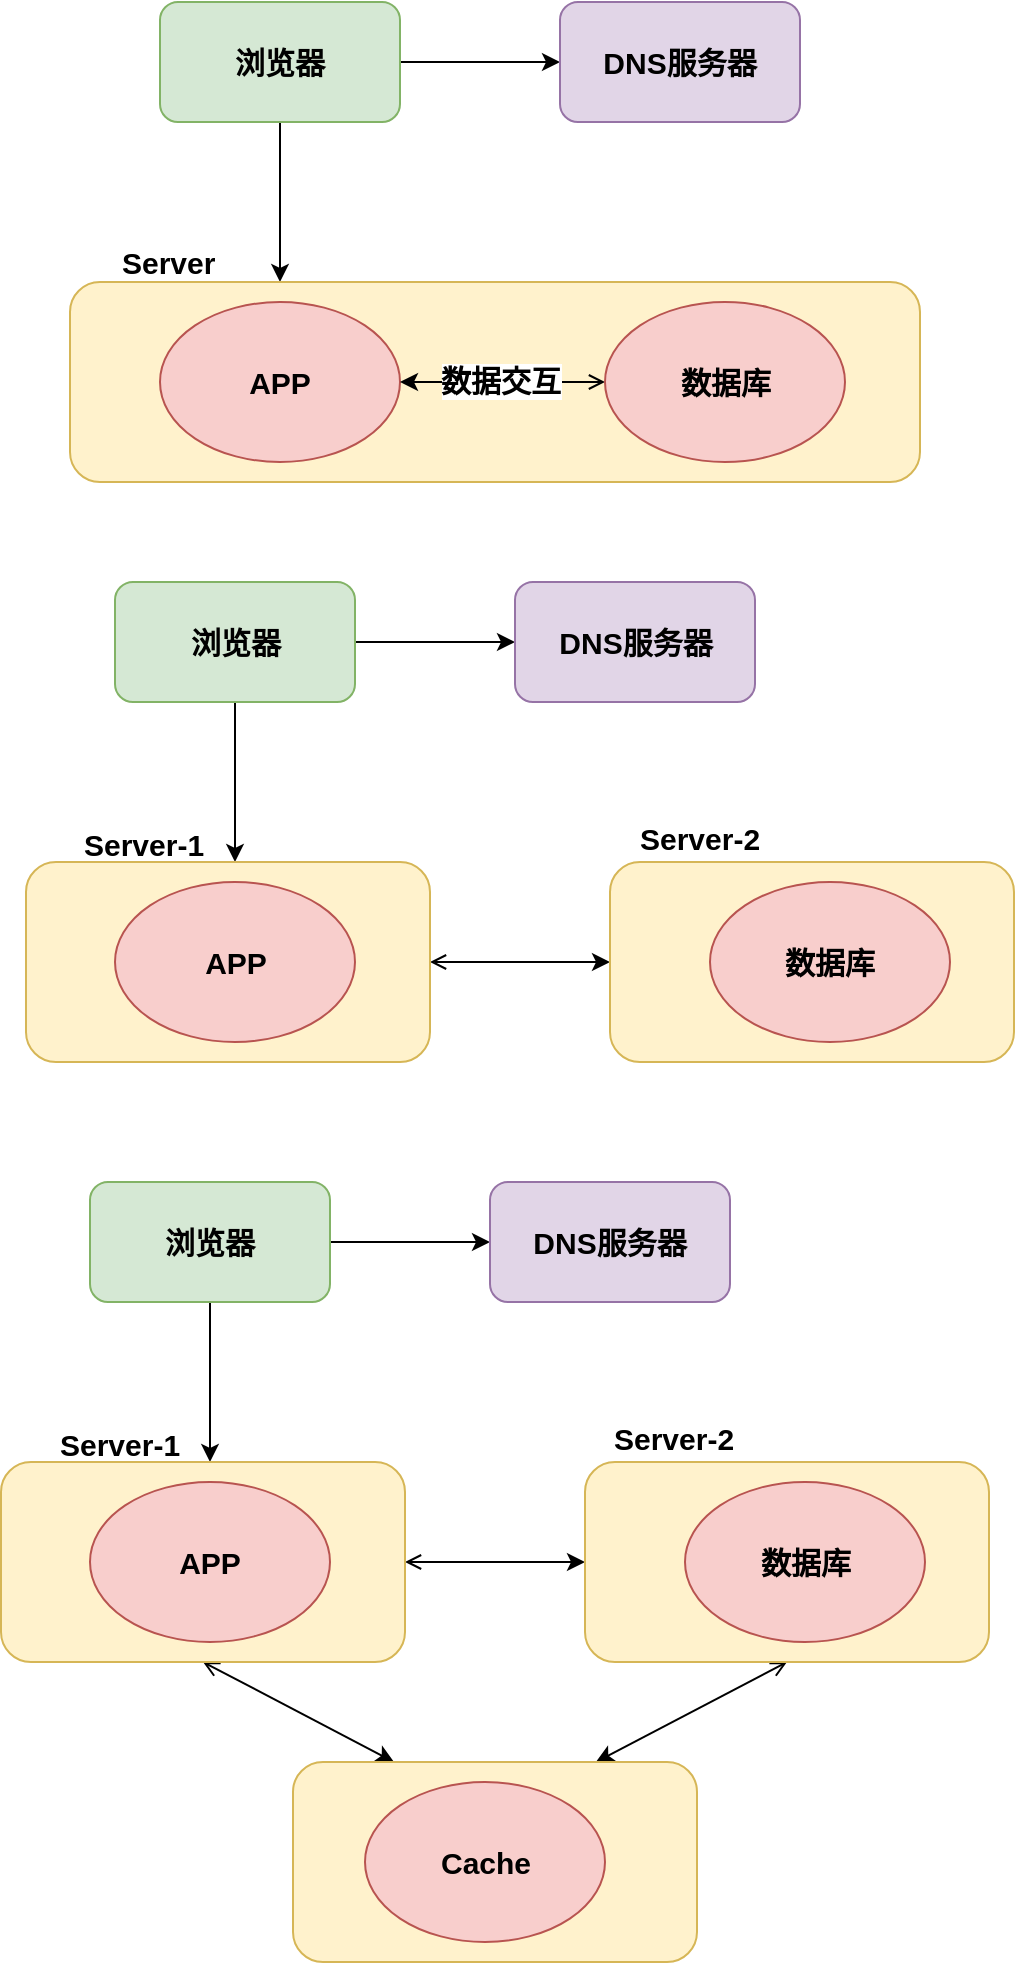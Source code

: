 <mxfile version="10.8.0" type="github"><diagram id="e4j7tOwPeBPcMgNlWa6e" name="第 1 页"><mxGraphModel dx="1158" dy="743" grid="1" gridSize="10" guides="1" tooltips="1" connect="1" arrows="1" fold="1" page="1" pageScale="1" pageWidth="827" pageHeight="1169" math="0" shadow="0"><root><mxCell id="0"/><mxCell id="1" parent="0"/><mxCell id="DPn1yug5QJD8cSSAoSPA-3" value="" style="edgeStyle=orthogonalEdgeStyle;rounded=0;orthogonalLoop=1;jettySize=auto;html=1;fontStyle=1;fontFamily=Helvetica;labelBorderColor=none;fontSize=15;" edge="1" parent="1" source="DPn1yug5QJD8cSSAoSPA-1" target="DPn1yug5QJD8cSSAoSPA-2"><mxGeometry relative="1" as="geometry"/></mxCell><mxCell id="DPn1yug5QJD8cSSAoSPA-5" value="" style="edgeStyle=orthogonalEdgeStyle;rounded=0;orthogonalLoop=1;jettySize=auto;html=1;fontStyle=1;fontFamily=Helvetica;labelBorderColor=none;fontSize=15;" edge="1" parent="1" source="DPn1yug5QJD8cSSAoSPA-1" target="DPn1yug5QJD8cSSAoSPA-4"><mxGeometry relative="1" as="geometry"><Array as="points"><mxPoint x="270" y="150"/><mxPoint x="270" y="150"/></Array></mxGeometry></mxCell><mxCell id="DPn1yug5QJD8cSSAoSPA-1" value="浏览器" style="rounded=1;whiteSpace=wrap;html=1;fillColor=#d5e8d4;strokeColor=#82b366;fontStyle=1;fontFamily=Helvetica;labelBorderColor=none;fontSize=15;" vertex="1" parent="1"><mxGeometry x="210" y="10" width="120" height="60" as="geometry"/></mxCell><mxCell id="DPn1yug5QJD8cSSAoSPA-4" value="" style="rounded=1;whiteSpace=wrap;html=1;fillColor=#fff2cc;strokeColor=#d6b656;fontStyle=1;fontFamily=Helvetica;labelBorderColor=none;fontSize=15;" vertex="1" parent="1"><mxGeometry x="165" y="150" width="425" height="100" as="geometry"/></mxCell><mxCell id="DPn1yug5QJD8cSSAoSPA-2" value="DNS服务器" style="rounded=1;whiteSpace=wrap;html=1;fillColor=#e1d5e7;strokeColor=#9673a6;fontStyle=1;fontFamily=Helvetica;labelBorderColor=none;fontSize=15;" vertex="1" parent="1"><mxGeometry x="410" y="10" width="120" height="60" as="geometry"/></mxCell><mxCell id="DPn1yug5QJD8cSSAoSPA-6" value="APP" style="ellipse;whiteSpace=wrap;html=1;fillColor=#f8cecc;strokeColor=#b85450;fontStyle=1;fontFamily=Helvetica;labelBorderColor=none;fontSize=15;" vertex="1" parent="1"><mxGeometry x="210" y="160" width="120" height="80" as="geometry"/></mxCell><mxCell id="DPn1yug5QJD8cSSAoSPA-17" style="edgeStyle=orthogonalEdgeStyle;rounded=0;orthogonalLoop=1;jettySize=auto;html=1;exitX=0;exitY=0.5;exitDx=0;exitDy=0;startArrow=open;startFill=0;fontStyle=1;fontFamily=Helvetica;labelBorderColor=none;fontSize=15;" edge="1" parent="1" source="DPn1yug5QJD8cSSAoSPA-7" target="DPn1yug5QJD8cSSAoSPA-6"><mxGeometry relative="1" as="geometry"/></mxCell><mxCell id="DPn1yug5QJD8cSSAoSPA-19" value="数据交互" style="text;html=1;resizable=0;points=[];align=center;verticalAlign=middle;labelBackgroundColor=#ffffff;fontStyle=1;fontFamily=Helvetica;labelBorderColor=none;fontSize=15;" vertex="1" connectable="0" parent="DPn1yug5QJD8cSSAoSPA-17"><mxGeometry x="0.029" y="-1" relative="1" as="geometry"><mxPoint as="offset"/></mxGeometry></mxCell><mxCell id="DPn1yug5QJD8cSSAoSPA-7" value="数据库" style="ellipse;whiteSpace=wrap;html=1;fillColor=#f8cecc;strokeColor=#b85450;fontStyle=1;fontFamily=Helvetica;labelBorderColor=none;fontSize=15;" vertex="1" parent="1"><mxGeometry x="432.5" y="160" width="120" height="80" as="geometry"/></mxCell><mxCell id="DPn1yug5QJD8cSSAoSPA-8" value="" style="edgeStyle=orthogonalEdgeStyle;rounded=0;orthogonalLoop=1;jettySize=auto;html=1;fontStyle=1;fontFamily=Helvetica;labelBorderColor=none;fontSize=15;" edge="1" parent="1" source="DPn1yug5QJD8cSSAoSPA-10" target="DPn1yug5QJD8cSSAoSPA-12"><mxGeometry relative="1" as="geometry"/></mxCell><mxCell id="DPn1yug5QJD8cSSAoSPA-9" value="" style="edgeStyle=orthogonalEdgeStyle;rounded=0;orthogonalLoop=1;jettySize=auto;html=1;fontStyle=1;fontFamily=Helvetica;labelBorderColor=none;fontSize=15;" edge="1" parent="1" source="DPn1yug5QJD8cSSAoSPA-10" target="DPn1yug5QJD8cSSAoSPA-11"><mxGeometry relative="1" as="geometry"><Array as="points"><mxPoint x="247.5" y="440"/><mxPoint x="247.5" y="440"/></Array></mxGeometry></mxCell><mxCell id="DPn1yug5QJD8cSSAoSPA-10" value="浏览器" style="rounded=1;whiteSpace=wrap;html=1;fillColor=#d5e8d4;strokeColor=#82b366;fontStyle=1;fontFamily=Helvetica;labelBorderColor=none;fontSize=15;" vertex="1" parent="1"><mxGeometry x="187.5" y="300" width="120" height="60" as="geometry"/></mxCell><mxCell id="DPn1yug5QJD8cSSAoSPA-22" style="edgeStyle=orthogonalEdgeStyle;rounded=0;orthogonalLoop=1;jettySize=auto;html=1;exitX=1;exitY=0.5;exitDx=0;exitDy=0;entryX=0;entryY=0.5;entryDx=0;entryDy=0;startArrow=open;startFill=0;fontStyle=1;fontFamily=Helvetica;labelBorderColor=none;fontSize=15;" edge="1" parent="1" source="DPn1yug5QJD8cSSAoSPA-11" target="DPn1yug5QJD8cSSAoSPA-20"><mxGeometry relative="1" as="geometry"/></mxCell><mxCell id="DPn1yug5QJD8cSSAoSPA-11" value="" style="rounded=1;whiteSpace=wrap;html=1;fillColor=#fff2cc;strokeColor=#d6b656;fontStyle=1;fontFamily=Helvetica;labelBorderColor=none;fontSize=15;" vertex="1" parent="1"><mxGeometry x="143" y="440" width="202" height="100" as="geometry"/></mxCell><mxCell id="DPn1yug5QJD8cSSAoSPA-12" value="DNS服务器" style="rounded=1;whiteSpace=wrap;html=1;fillColor=#e1d5e7;strokeColor=#9673a6;fontStyle=1;fontFamily=Helvetica;labelBorderColor=none;fontSize=15;" vertex="1" parent="1"><mxGeometry x="387.5" y="300" width="120" height="60" as="geometry"/></mxCell><mxCell id="DPn1yug5QJD8cSSAoSPA-13" value="APP" style="ellipse;whiteSpace=wrap;html=1;fillColor=#f8cecc;strokeColor=#b85450;fontStyle=1;fontFamily=Helvetica;labelBorderColor=none;fontSize=15;" vertex="1" parent="1"><mxGeometry x="187.5" y="450" width="120" height="80" as="geometry"/></mxCell><mxCell id="DPn1yug5QJD8cSSAoSPA-20" value="" style="rounded=1;whiteSpace=wrap;html=1;fillColor=#fff2cc;strokeColor=#d6b656;fontStyle=1;fontFamily=Helvetica;labelBorderColor=none;fontSize=15;" vertex="1" parent="1"><mxGeometry x="435" y="440" width="202" height="100" as="geometry"/></mxCell><mxCell id="DPn1yug5QJD8cSSAoSPA-21" value="数据库" style="ellipse;whiteSpace=wrap;html=1;fillColor=#f8cecc;strokeColor=#b85450;fontStyle=1;fontFamily=Helvetica;labelBorderColor=none;fontSize=15;" vertex="1" parent="1"><mxGeometry x="485" y="450" width="120" height="80" as="geometry"/></mxCell><mxCell id="DPn1yug5QJD8cSSAoSPA-23" value="Server" style="text;html=1;resizable=0;points=[];autosize=1;align=left;verticalAlign=top;spacingTop=-4;fontStyle=1;fontFamily=Helvetica;labelBorderColor=none;fontSize=15;" vertex="1" parent="1"><mxGeometry x="189" y="129" width="50" height="20" as="geometry"/></mxCell><mxCell id="DPn1yug5QJD8cSSAoSPA-24" value="Server-1" style="text;html=1;resizable=0;points=[];autosize=1;align=left;verticalAlign=top;spacingTop=-4;fontStyle=1;fontFamily=Helvetica;labelBorderColor=none;fontSize=15;" vertex="1" parent="1"><mxGeometry x="170" y="420" width="60" height="20" as="geometry"/></mxCell><mxCell id="DPn1yug5QJD8cSSAoSPA-25" value="Server-2" style="text;html=1;resizable=0;points=[];autosize=1;align=left;verticalAlign=top;spacingTop=-4;fontStyle=1;fontFamily=Helvetica;labelBorderColor=none;fontSize=15;" vertex="1" parent="1"><mxGeometry x="447.5" y="417" width="60" height="20" as="geometry"/></mxCell><mxCell id="DPn1yug5QJD8cSSAoSPA-26" value="" style="edgeStyle=orthogonalEdgeStyle;rounded=0;orthogonalLoop=1;jettySize=auto;html=1;fontStyle=1;fontFamily=Helvetica;labelBorderColor=none;fontSize=15;" edge="1" parent="1" source="DPn1yug5QJD8cSSAoSPA-28" target="DPn1yug5QJD8cSSAoSPA-31"><mxGeometry relative="1" as="geometry"/></mxCell><mxCell id="DPn1yug5QJD8cSSAoSPA-27" value="" style="edgeStyle=orthogonalEdgeStyle;rounded=0;orthogonalLoop=1;jettySize=auto;html=1;fontStyle=1;fontFamily=Helvetica;labelBorderColor=none;fontSize=15;" edge="1" parent="1" source="DPn1yug5QJD8cSSAoSPA-28" target="DPn1yug5QJD8cSSAoSPA-30"><mxGeometry relative="1" as="geometry"><Array as="points"><mxPoint x="235" y="740"/><mxPoint x="235" y="740"/></Array></mxGeometry></mxCell><mxCell id="DPn1yug5QJD8cSSAoSPA-28" value="浏览器" style="rounded=1;whiteSpace=wrap;html=1;fillColor=#d5e8d4;strokeColor=#82b366;fontStyle=1;fontFamily=Helvetica;labelBorderColor=none;fontSize=15;" vertex="1" parent="1"><mxGeometry x="175" y="600" width="120" height="60" as="geometry"/></mxCell><mxCell id="DPn1yug5QJD8cSSAoSPA-29" style="edgeStyle=orthogonalEdgeStyle;rounded=0;orthogonalLoop=1;jettySize=auto;html=1;exitX=1;exitY=0.5;exitDx=0;exitDy=0;entryX=0;entryY=0.5;entryDx=0;entryDy=0;startArrow=open;startFill=0;fontStyle=1;fontFamily=Helvetica;labelBorderColor=none;fontSize=15;" edge="1" parent="1" source="DPn1yug5QJD8cSSAoSPA-30" target="DPn1yug5QJD8cSSAoSPA-33"><mxGeometry relative="1" as="geometry"/></mxCell><mxCell id="DPn1yug5QJD8cSSAoSPA-39" style="rounded=0;orthogonalLoop=1;jettySize=auto;html=1;exitX=0.5;exitY=1;exitDx=0;exitDy=0;entryX=0.25;entryY=0;entryDx=0;entryDy=0;startArrow=open;startFill=0;fontFamily=Helvetica;fontSize=15;" edge="1" parent="1" source="DPn1yug5QJD8cSSAoSPA-30" target="DPn1yug5QJD8cSSAoSPA-37"><mxGeometry relative="1" as="geometry"/></mxCell><mxCell id="DPn1yug5QJD8cSSAoSPA-30" value="" style="rounded=1;whiteSpace=wrap;html=1;fillColor=#fff2cc;strokeColor=#d6b656;fontStyle=1;fontFamily=Helvetica;labelBorderColor=none;fontSize=15;" vertex="1" parent="1"><mxGeometry x="130.5" y="740" width="202" height="100" as="geometry"/></mxCell><mxCell id="DPn1yug5QJD8cSSAoSPA-31" value="DNS服务器" style="rounded=1;whiteSpace=wrap;html=1;fillColor=#e1d5e7;strokeColor=#9673a6;fontStyle=1;fontFamily=Helvetica;labelBorderColor=none;fontSize=15;" vertex="1" parent="1"><mxGeometry x="375" y="600" width="120" height="60" as="geometry"/></mxCell><mxCell id="DPn1yug5QJD8cSSAoSPA-32" value="APP" style="ellipse;whiteSpace=wrap;html=1;fillColor=#f8cecc;strokeColor=#b85450;fontStyle=1;fontFamily=Helvetica;labelBorderColor=none;fontSize=15;" vertex="1" parent="1"><mxGeometry x="175" y="750" width="120" height="80" as="geometry"/></mxCell><mxCell id="DPn1yug5QJD8cSSAoSPA-40" style="edgeStyle=none;rounded=0;orthogonalLoop=1;jettySize=auto;html=1;exitX=0.5;exitY=1;exitDx=0;exitDy=0;entryX=0.75;entryY=0;entryDx=0;entryDy=0;startArrow=open;startFill=0;fontFamily=Helvetica;fontSize=15;" edge="1" parent="1" source="DPn1yug5QJD8cSSAoSPA-33" target="DPn1yug5QJD8cSSAoSPA-37"><mxGeometry relative="1" as="geometry"/></mxCell><mxCell id="DPn1yug5QJD8cSSAoSPA-33" value="" style="rounded=1;whiteSpace=wrap;html=1;fillColor=#fff2cc;strokeColor=#d6b656;fontStyle=1;fontFamily=Helvetica;labelBorderColor=none;fontSize=15;" vertex="1" parent="1"><mxGeometry x="422.5" y="740" width="202" height="100" as="geometry"/></mxCell><mxCell id="DPn1yug5QJD8cSSAoSPA-34" value="数据库" style="ellipse;whiteSpace=wrap;html=1;fillColor=#f8cecc;strokeColor=#b85450;fontStyle=1;fontFamily=Helvetica;labelBorderColor=none;fontSize=15;" vertex="1" parent="1"><mxGeometry x="472.5" y="750" width="120" height="80" as="geometry"/></mxCell><mxCell id="DPn1yug5QJD8cSSAoSPA-35" value="Server-1" style="text;html=1;resizable=0;points=[];autosize=1;align=left;verticalAlign=top;spacingTop=-4;fontStyle=1;fontFamily=Helvetica;labelBorderColor=none;fontSize=15;" vertex="1" parent="1"><mxGeometry x="157.5" y="720" width="60" height="20" as="geometry"/></mxCell><mxCell id="DPn1yug5QJD8cSSAoSPA-36" value="Server-2" style="text;html=1;resizable=0;points=[];autosize=1;align=left;verticalAlign=top;spacingTop=-4;fontStyle=1;fontFamily=Helvetica;labelBorderColor=none;fontSize=15;" vertex="1" parent="1"><mxGeometry x="435" y="717" width="60" height="20" as="geometry"/></mxCell><mxCell id="DPn1yug5QJD8cSSAoSPA-37" value="" style="rounded=1;whiteSpace=wrap;html=1;fillColor=#fff2cc;strokeColor=#d6b656;fontStyle=1;fontFamily=Helvetica;labelBorderColor=none;fontSize=15;" vertex="1" parent="1"><mxGeometry x="276.5" y="890" width="202" height="100" as="geometry"/></mxCell><mxCell id="DPn1yug5QJD8cSSAoSPA-38" value="Cache" style="ellipse;whiteSpace=wrap;html=1;fillColor=#f8cecc;strokeColor=#b85450;fontStyle=1;fontFamily=Helvetica;labelBorderColor=none;fontSize=15;" vertex="1" parent="1"><mxGeometry x="312.5" y="900" width="120" height="80" as="geometry"/></mxCell></root></mxGraphModel></diagram><diagram id="QEaWTO4Hq0yexatYQ3hc" name="第 2 页"><mxGraphModel dx="1158" dy="743" grid="1" gridSize="10" guides="1" tooltips="1" connect="1" arrows="1" fold="1" page="1" pageScale="1" pageWidth="827" pageHeight="1169" math="0" shadow="0"><root><mxCell id="04rA_kvtmvcwj9H05xMN-0"/><mxCell id="04rA_kvtmvcwj9H05xMN-1" parent="04rA_kvtmvcwj9H05xMN-0"/><mxCell id="04rA_kvtmvcwj9H05xMN-32" value="" style="rounded=1;whiteSpace=wrap;html=1;fontFamily=Helvetica;fontSize=15;opacity=20;shadow=1;strokeWidth=2;gradientColor=none;labelBorderColor=#000000;labelBackgroundColor=none;dashed=1;" vertex="1" parent="04rA_kvtmvcwj9H05xMN-1"><mxGeometry x="200" y="300" width="320" height="80" as="geometry"/></mxCell><mxCell id="04rA_kvtmvcwj9H05xMN-2" value="" style="edgeStyle=orthogonalEdgeStyle;rounded=0;orthogonalLoop=1;jettySize=auto;html=1;fontStyle=1;fontFamily=Helvetica;labelBorderColor=none;fontSize=15;" edge="1" parent="04rA_kvtmvcwj9H05xMN-1" source="04rA_kvtmvcwj9H05xMN-4" target="04rA_kvtmvcwj9H05xMN-8"><mxGeometry relative="1" as="geometry"/></mxCell><mxCell id="04rA_kvtmvcwj9H05xMN-23" style="edgeStyle=none;rounded=0;orthogonalLoop=1;jettySize=auto;html=1;exitX=0.5;exitY=1;exitDx=0;exitDy=0;entryX=0.5;entryY=0;entryDx=0;entryDy=0;startArrow=open;startFill=0;fontFamily=Helvetica;fontSize=15;" edge="1" parent="04rA_kvtmvcwj9H05xMN-1" source="04rA_kvtmvcwj9H05xMN-4" target="04rA_kvtmvcwj9H05xMN-22"><mxGeometry relative="1" as="geometry"/></mxCell><mxCell id="04rA_kvtmvcwj9H05xMN-4" value="浏览器" style="rounded=1;whiteSpace=wrap;html=1;fillColor=#d5e8d4;strokeColor=#82b366;fontStyle=1;fontFamily=Helvetica;labelBorderColor=none;fontSize=15;" vertex="1" parent="04rA_kvtmvcwj9H05xMN-1"><mxGeometry x="170" y="40" width="120" height="60" as="geometry"/></mxCell><mxCell id="04rA_kvtmvcwj9H05xMN-8" value="DNS服务器" style="rounded=1;whiteSpace=wrap;html=1;fillColor=#e1d5e7;strokeColor=#9673a6;fontStyle=1;fontFamily=Helvetica;labelBorderColor=none;fontSize=15;" vertex="1" parent="04rA_kvtmvcwj9H05xMN-1"><mxGeometry x="370" y="40" width="120" height="60" as="geometry"/></mxCell><mxCell id="04rA_kvtmvcwj9H05xMN-25" value="" style="edgeStyle=none;rounded=0;orthogonalLoop=1;jettySize=auto;html=1;startArrow=open;startFill=0;fontFamily=Helvetica;fontSize=15;" edge="1" parent="04rA_kvtmvcwj9H05xMN-1" source="04rA_kvtmvcwj9H05xMN-9" target="04rA_kvtmvcwj9H05xMN-24"><mxGeometry relative="1" as="geometry"/></mxCell><mxCell id="04rA_kvtmvcwj9H05xMN-33" style="edgeStyle=none;rounded=0;orthogonalLoop=1;jettySize=auto;html=1;exitX=1;exitY=1;exitDx=0;exitDy=0;entryX=0.091;entryY=-0.012;entryDx=0;entryDy=0;entryPerimeter=0;startArrow=open;startFill=0;fontFamily=Helvetica;fontSize=15;" edge="1" parent="04rA_kvtmvcwj9H05xMN-1" source="04rA_kvtmvcwj9H05xMN-9" target="04rA_kvtmvcwj9H05xMN-32"><mxGeometry relative="1" as="geometry"/></mxCell><mxCell id="04rA_kvtmvcwj9H05xMN-9" value="APP-1" style="ellipse;whiteSpace=wrap;html=1;fillColor=#f8cecc;strokeColor=#b85450;fontStyle=1;fontFamily=Helvetica;labelBorderColor=none;fontSize=15;" vertex="1" parent="04rA_kvtmvcwj9H05xMN-1"><mxGeometry x="160" y="200" width="80" height="60" as="geometry"/></mxCell><mxCell id="04rA_kvtmvcwj9H05xMN-27" value="" style="edgeStyle=none;rounded=0;orthogonalLoop=1;jettySize=auto;html=1;startArrow=open;startFill=0;fontFamily=Helvetica;fontSize=15;" edge="1" parent="04rA_kvtmvcwj9H05xMN-1" source="04rA_kvtmvcwj9H05xMN-24" target="04rA_kvtmvcwj9H05xMN-26"><mxGeometry relative="1" as="geometry"/></mxCell><mxCell id="04rA_kvtmvcwj9H05xMN-34" style="edgeStyle=none;rounded=0;orthogonalLoop=1;jettySize=auto;html=1;exitX=0.5;exitY=1;exitDx=0;exitDy=0;entryX=0.5;entryY=0;entryDx=0;entryDy=0;startArrow=open;startFill=0;fontFamily=Helvetica;fontSize=15;" edge="1" parent="04rA_kvtmvcwj9H05xMN-1" source="04rA_kvtmvcwj9H05xMN-24" target="04rA_kvtmvcwj9H05xMN-32"><mxGeometry relative="1" as="geometry"/></mxCell><mxCell id="04rA_kvtmvcwj9H05xMN-24" value="APP-2" style="ellipse;whiteSpace=wrap;html=1;fillColor=#f8cecc;strokeColor=#b85450;fontStyle=1;fontFamily=Helvetica;labelBorderColor=none;fontSize=15;" vertex="1" parent="04rA_kvtmvcwj9H05xMN-1"><mxGeometry x="320" y="200" width="80" height="60" as="geometry"/></mxCell><mxCell id="04rA_kvtmvcwj9H05xMN-35" style="edgeStyle=none;rounded=0;orthogonalLoop=1;jettySize=auto;html=1;exitX=0.5;exitY=1;exitDx=0;exitDy=0;entryX=0.969;entryY=0.013;entryDx=0;entryDy=0;entryPerimeter=0;startArrow=open;startFill=0;fontFamily=Helvetica;fontSize=15;" edge="1" parent="04rA_kvtmvcwj9H05xMN-1" source="04rA_kvtmvcwj9H05xMN-26" target="04rA_kvtmvcwj9H05xMN-32"><mxGeometry relative="1" as="geometry"/></mxCell><mxCell id="04rA_kvtmvcwj9H05xMN-26" value="APP-3" style="ellipse;whiteSpace=wrap;html=1;fillColor=#f8cecc;strokeColor=#b85450;fontStyle=1;fontFamily=Helvetica;labelBorderColor=none;fontSize=15;" vertex="1" parent="04rA_kvtmvcwj9H05xMN-1"><mxGeometry x="480" y="200" width="80" height="60" as="geometry"/></mxCell><mxCell id="04rA_kvtmvcwj9H05xMN-12" value="数据库" style="ellipse;whiteSpace=wrap;html=1;fillColor=#f8cecc;strokeColor=#b85450;fontStyle=1;fontFamily=Helvetica;labelBorderColor=none;fontSize=15;" vertex="1" parent="04rA_kvtmvcwj9H05xMN-1"><mxGeometry x="380.5" y="310" width="116" height="60" as="geometry"/></mxCell><mxCell id="04rA_kvtmvcwj9H05xMN-16" value="Cache" style="ellipse;whiteSpace=wrap;html=1;fillColor=#f8cecc;strokeColor=#b85450;fontStyle=1;fontFamily=Helvetica;labelBorderColor=none;fontSize=15;" vertex="1" parent="04rA_kvtmvcwj9H05xMN-1"><mxGeometry x="224" y="310" width="109" height="60" as="geometry"/></mxCell><mxCell id="04rA_kvtmvcwj9H05xMN-29" style="edgeStyle=none;rounded=0;orthogonalLoop=1;jettySize=auto;html=1;exitX=0.25;exitY=1;exitDx=0;exitDy=0;startArrow=open;startFill=0;fontFamily=Helvetica;fontSize=15;" edge="1" parent="04rA_kvtmvcwj9H05xMN-1" source="04rA_kvtmvcwj9H05xMN-22" target="04rA_kvtmvcwj9H05xMN-9"><mxGeometry relative="1" as="geometry"/></mxCell><mxCell id="04rA_kvtmvcwj9H05xMN-30" style="edgeStyle=none;rounded=0;orthogonalLoop=1;jettySize=auto;html=1;exitX=0.5;exitY=1;exitDx=0;exitDy=0;startArrow=open;startFill=0;fontFamily=Helvetica;fontSize=15;" edge="1" parent="04rA_kvtmvcwj9H05xMN-1" source="04rA_kvtmvcwj9H05xMN-22" target="04rA_kvtmvcwj9H05xMN-24"><mxGeometry relative="1" as="geometry"/></mxCell><mxCell id="04rA_kvtmvcwj9H05xMN-31" style="edgeStyle=none;rounded=0;orthogonalLoop=1;jettySize=auto;html=1;exitX=1;exitY=0.75;exitDx=0;exitDy=0;entryX=0.5;entryY=0;entryDx=0;entryDy=0;startArrow=open;startFill=0;fontFamily=Helvetica;fontSize=15;" edge="1" parent="04rA_kvtmvcwj9H05xMN-1" source="04rA_kvtmvcwj9H05xMN-22" target="04rA_kvtmvcwj9H05xMN-26"><mxGeometry relative="1" as="geometry"/></mxCell><mxCell id="04rA_kvtmvcwj9H05xMN-22" value="nginx" style="rounded=1;whiteSpace=wrap;html=1;fillColor=#d5e8d4;strokeColor=#82b366;fontStyle=1;fontFamily=Helvetica;labelBorderColor=none;fontSize=15;" vertex="1" parent="04rA_kvtmvcwj9H05xMN-1"><mxGeometry x="275" y="130" width="90" height="45" as="geometry"/></mxCell><mxCell id="04rA_kvtmvcwj9H05xMN-36" value="" style="rounded=1;whiteSpace=wrap;html=1;fontFamily=Helvetica;fontSize=15;opacity=20;shadow=1;strokeWidth=2;gradientColor=none;labelBorderColor=#000000;labelBackgroundColor=none;dashed=1;" vertex="1" parent="04rA_kvtmvcwj9H05xMN-1"><mxGeometry x="141" y="674" width="440" height="76" as="geometry"/></mxCell><mxCell id="04rA_kvtmvcwj9H05xMN-37" value="" style="edgeStyle=orthogonalEdgeStyle;rounded=0;orthogonalLoop=1;jettySize=auto;html=1;fontStyle=1;fontFamily=Helvetica;labelBorderColor=none;fontSize=15;" edge="1" parent="04rA_kvtmvcwj9H05xMN-1" source="04rA_kvtmvcwj9H05xMN-39" target="04rA_kvtmvcwj9H05xMN-40"><mxGeometry relative="1" as="geometry"/></mxCell><mxCell id="04rA_kvtmvcwj9H05xMN-38" style="edgeStyle=none;rounded=0;orthogonalLoop=1;jettySize=auto;html=1;exitX=0.5;exitY=1;exitDx=0;exitDy=0;entryX=0.5;entryY=0;entryDx=0;entryDy=0;startArrow=open;startFill=0;fontFamily=Helvetica;fontSize=15;" edge="1" parent="04rA_kvtmvcwj9H05xMN-1" source="04rA_kvtmvcwj9H05xMN-39" target="04rA_kvtmvcwj9H05xMN-54"><mxGeometry relative="1" as="geometry"/></mxCell><mxCell id="04rA_kvtmvcwj9H05xMN-39" value="浏览器" style="rounded=1;whiteSpace=wrap;html=1;fillColor=#d5e8d4;strokeColor=#82b366;fontStyle=1;fontFamily=Helvetica;labelBorderColor=none;fontSize=15;" vertex="1" parent="04rA_kvtmvcwj9H05xMN-1"><mxGeometry x="140" y="414" width="120" height="60" as="geometry"/></mxCell><mxCell id="04rA_kvtmvcwj9H05xMN-40" value="DNS服务器" style="rounded=1;whiteSpace=wrap;html=1;fillColor=#e1d5e7;strokeColor=#9673a6;fontStyle=1;fontFamily=Helvetica;labelBorderColor=none;fontSize=15;" vertex="1" parent="04rA_kvtmvcwj9H05xMN-1"><mxGeometry x="340" y="414" width="120" height="60" as="geometry"/></mxCell><mxCell id="04rA_kvtmvcwj9H05xMN-41" value="" style="edgeStyle=none;rounded=0;orthogonalLoop=1;jettySize=auto;html=1;startArrow=open;startFill=0;fontFamily=Helvetica;fontSize=15;" edge="1" parent="04rA_kvtmvcwj9H05xMN-1" source="04rA_kvtmvcwj9H05xMN-43" target="04rA_kvtmvcwj9H05xMN-46"><mxGeometry relative="1" as="geometry"/></mxCell><mxCell id="04rA_kvtmvcwj9H05xMN-42" style="edgeStyle=none;rounded=0;orthogonalLoop=1;jettySize=auto;html=1;exitX=1;exitY=1;exitDx=0;exitDy=0;entryX=0.091;entryY=-0.012;entryDx=0;entryDy=0;entryPerimeter=0;startArrow=open;startFill=0;fontFamily=Helvetica;fontSize=15;" edge="1" parent="04rA_kvtmvcwj9H05xMN-1" source="04rA_kvtmvcwj9H05xMN-43" target="04rA_kvtmvcwj9H05xMN-36"><mxGeometry relative="1" as="geometry"/></mxCell><mxCell id="04rA_kvtmvcwj9H05xMN-43" value="APP-1" style="ellipse;whiteSpace=wrap;html=1;fillColor=#f8cecc;strokeColor=#b85450;fontStyle=1;fontFamily=Helvetica;labelBorderColor=none;fontSize=15;" vertex="1" parent="04rA_kvtmvcwj9H05xMN-1"><mxGeometry x="130" y="574" width="80" height="60" as="geometry"/></mxCell><mxCell id="04rA_kvtmvcwj9H05xMN-44" value="" style="edgeStyle=none;rounded=0;orthogonalLoop=1;jettySize=auto;html=1;startArrow=open;startFill=0;fontFamily=Helvetica;fontSize=15;" edge="1" parent="04rA_kvtmvcwj9H05xMN-1" source="04rA_kvtmvcwj9H05xMN-46" target="04rA_kvtmvcwj9H05xMN-48"><mxGeometry relative="1" as="geometry"/></mxCell><mxCell id="04rA_kvtmvcwj9H05xMN-45" style="edgeStyle=none;rounded=0;orthogonalLoop=1;jettySize=auto;html=1;exitX=0.5;exitY=1;exitDx=0;exitDy=0;entryX=0.5;entryY=0;entryDx=0;entryDy=0;startArrow=open;startFill=0;fontFamily=Helvetica;fontSize=15;" edge="1" parent="04rA_kvtmvcwj9H05xMN-1" source="04rA_kvtmvcwj9H05xMN-46" target="04rA_kvtmvcwj9H05xMN-36"><mxGeometry relative="1" as="geometry"/></mxCell><mxCell id="04rA_kvtmvcwj9H05xMN-46" value="APP-2" style="ellipse;whiteSpace=wrap;html=1;fillColor=#f8cecc;strokeColor=#b85450;fontStyle=1;fontFamily=Helvetica;labelBorderColor=none;fontSize=15;" vertex="1" parent="04rA_kvtmvcwj9H05xMN-1"><mxGeometry x="290" y="574" width="80" height="60" as="geometry"/></mxCell><mxCell id="04rA_kvtmvcwj9H05xMN-47" style="edgeStyle=none;rounded=0;orthogonalLoop=1;jettySize=auto;html=1;exitX=0.5;exitY=1;exitDx=0;exitDy=0;entryX=0.969;entryY=0.013;entryDx=0;entryDy=0;entryPerimeter=0;startArrow=open;startFill=0;fontFamily=Helvetica;fontSize=15;" edge="1" parent="04rA_kvtmvcwj9H05xMN-1" source="04rA_kvtmvcwj9H05xMN-48" target="04rA_kvtmvcwj9H05xMN-36"><mxGeometry relative="1" as="geometry"/></mxCell><mxCell id="04rA_kvtmvcwj9H05xMN-48" value="APP-3" style="ellipse;whiteSpace=wrap;html=1;fillColor=#f8cecc;strokeColor=#b85450;fontStyle=1;fontFamily=Helvetica;labelBorderColor=none;fontSize=15;" vertex="1" parent="04rA_kvtmvcwj9H05xMN-1"><mxGeometry x="450" y="574" width="80" height="60" as="geometry"/></mxCell><mxCell id="04rA_kvtmvcwj9H05xMN-56" style="edgeStyle=none;rounded=0;orthogonalLoop=1;jettySize=auto;html=1;exitX=1;exitY=0.5;exitDx=0;exitDy=0;entryX=0;entryY=0.5;entryDx=0;entryDy=0;startArrow=open;startFill=0;fontFamily=Helvetica;fontSize=15;" edge="1" parent="04rA_kvtmvcwj9H05xMN-1" source="04rA_kvtmvcwj9H05xMN-49" target="04rA_kvtmvcwj9H05xMN-55"><mxGeometry relative="1" as="geometry"/></mxCell><mxCell id="04rA_kvtmvcwj9H05xMN-49" value="数据库-写" style="ellipse;whiteSpace=wrap;html=1;fillColor=#f8cecc;strokeColor=#b85450;fontStyle=1;fontFamily=Helvetica;labelBorderColor=none;fontSize=15;" vertex="1" parent="04rA_kvtmvcwj9H05xMN-1"><mxGeometry x="300" y="684" width="90" height="60" as="geometry"/></mxCell><mxCell id="04rA_kvtmvcwj9H05xMN-50" value="Cache" style="ellipse;whiteSpace=wrap;html=1;fillColor=#f8cecc;strokeColor=#b85450;fontStyle=1;fontFamily=Helvetica;labelBorderColor=none;fontSize=15;" vertex="1" parent="04rA_kvtmvcwj9H05xMN-1"><mxGeometry x="160" y="684" width="109" height="60" as="geometry"/></mxCell><mxCell id="04rA_kvtmvcwj9H05xMN-51" style="edgeStyle=none;rounded=0;orthogonalLoop=1;jettySize=auto;html=1;exitX=0.25;exitY=1;exitDx=0;exitDy=0;startArrow=open;startFill=0;fontFamily=Helvetica;fontSize=15;" edge="1" parent="04rA_kvtmvcwj9H05xMN-1" source="04rA_kvtmvcwj9H05xMN-54" target="04rA_kvtmvcwj9H05xMN-43"><mxGeometry relative="1" as="geometry"/></mxCell><mxCell id="04rA_kvtmvcwj9H05xMN-52" style="edgeStyle=none;rounded=0;orthogonalLoop=1;jettySize=auto;html=1;exitX=0.5;exitY=1;exitDx=0;exitDy=0;startArrow=open;startFill=0;fontFamily=Helvetica;fontSize=15;" edge="1" parent="04rA_kvtmvcwj9H05xMN-1" source="04rA_kvtmvcwj9H05xMN-54" target="04rA_kvtmvcwj9H05xMN-46"><mxGeometry relative="1" as="geometry"/></mxCell><mxCell id="04rA_kvtmvcwj9H05xMN-53" style="edgeStyle=none;rounded=0;orthogonalLoop=1;jettySize=auto;html=1;exitX=1;exitY=0.75;exitDx=0;exitDy=0;entryX=0.5;entryY=0;entryDx=0;entryDy=0;startArrow=open;startFill=0;fontFamily=Helvetica;fontSize=15;" edge="1" parent="04rA_kvtmvcwj9H05xMN-1" source="04rA_kvtmvcwj9H05xMN-54" target="04rA_kvtmvcwj9H05xMN-48"><mxGeometry relative="1" as="geometry"/></mxCell><mxCell id="04rA_kvtmvcwj9H05xMN-54" value="nginx" style="rounded=1;whiteSpace=wrap;html=1;fillColor=#d5e8d4;strokeColor=#82b366;fontStyle=1;fontFamily=Helvetica;labelBorderColor=none;fontSize=15;" vertex="1" parent="04rA_kvtmvcwj9H05xMN-1"><mxGeometry x="245" y="504" width="90" height="45" as="geometry"/></mxCell><mxCell id="04rA_kvtmvcwj9H05xMN-55" value="数据库-读" style="ellipse;whiteSpace=wrap;html=1;fillColor=#f8cecc;strokeColor=#b85450;fontStyle=1;fontFamily=Helvetica;labelBorderColor=none;fontSize=15;" vertex="1" parent="04rA_kvtmvcwj9H05xMN-1"><mxGeometry x="460" y="685" width="86" height="60" as="geometry"/></mxCell><mxCell id="04rA_kvtmvcwj9H05xMN-57" value="" style="rounded=1;whiteSpace=wrap;html=1;fontFamily=Helvetica;fontSize=15;opacity=20;shadow=1;strokeWidth=2;gradientColor=none;labelBorderColor=#000000;labelBackgroundColor=none;dashed=1;" vertex="1" parent="04rA_kvtmvcwj9H05xMN-1"><mxGeometry x="95" y="1040" width="455" height="200" as="geometry"/></mxCell><mxCell id="04rA_kvtmvcwj9H05xMN-58" value="" style="edgeStyle=orthogonalEdgeStyle;rounded=0;orthogonalLoop=1;jettySize=auto;html=1;fontStyle=1;fontFamily=Helvetica;labelBorderColor=none;fontSize=15;" edge="1" parent="04rA_kvtmvcwj9H05xMN-1" source="04rA_kvtmvcwj9H05xMN-60" target="04rA_kvtmvcwj9H05xMN-61"><mxGeometry relative="1" as="geometry"/></mxCell><mxCell id="04rA_kvtmvcwj9H05xMN-59" style="edgeStyle=none;rounded=0;orthogonalLoop=1;jettySize=auto;html=1;exitX=0.5;exitY=1;exitDx=0;exitDy=0;entryX=0.5;entryY=0;entryDx=0;entryDy=0;startArrow=open;startFill=0;fontFamily=Helvetica;fontSize=15;" edge="1" parent="04rA_kvtmvcwj9H05xMN-1" source="04rA_kvtmvcwj9H05xMN-60" target="04rA_kvtmvcwj9H05xMN-76"><mxGeometry relative="1" as="geometry"/></mxCell><mxCell id="04rA_kvtmvcwj9H05xMN-60" value="浏览器" style="rounded=1;whiteSpace=wrap;html=1;fillColor=#d5e8d4;strokeColor=#82b366;fontStyle=1;fontFamily=Helvetica;labelBorderColor=none;fontSize=15;" vertex="1" parent="04rA_kvtmvcwj9H05xMN-1"><mxGeometry x="114.5" y="788" width="120" height="60" as="geometry"/></mxCell><mxCell id="04rA_kvtmvcwj9H05xMN-61" value="DNS服务器" style="rounded=1;whiteSpace=wrap;html=1;fillColor=#e1d5e7;strokeColor=#9673a6;fontStyle=1;fontFamily=Helvetica;labelBorderColor=none;fontSize=15;" vertex="1" parent="04rA_kvtmvcwj9H05xMN-1"><mxGeometry x="314.5" y="788" width="120" height="60" as="geometry"/></mxCell><mxCell id="04rA_kvtmvcwj9H05xMN-62" value="" style="edgeStyle=none;rounded=0;orthogonalLoop=1;jettySize=auto;html=1;startArrow=open;startFill=0;fontFamily=Helvetica;fontSize=15;" edge="1" parent="04rA_kvtmvcwj9H05xMN-1" source="04rA_kvtmvcwj9H05xMN-64" target="04rA_kvtmvcwj9H05xMN-67"><mxGeometry relative="1" as="geometry"/></mxCell><mxCell id="04rA_kvtmvcwj9H05xMN-63" style="edgeStyle=none;rounded=0;orthogonalLoop=1;jettySize=auto;html=1;exitX=1;exitY=1;exitDx=0;exitDy=0;entryX=0.091;entryY=-0.012;entryDx=0;entryDy=0;entryPerimeter=0;startArrow=open;startFill=0;fontFamily=Helvetica;fontSize=15;" edge="1" parent="04rA_kvtmvcwj9H05xMN-1" source="04rA_kvtmvcwj9H05xMN-64" target="04rA_kvtmvcwj9H05xMN-57"><mxGeometry relative="1" as="geometry"/></mxCell><mxCell id="04rA_kvtmvcwj9H05xMN-64" value="APP-1" style="ellipse;whiteSpace=wrap;html=1;fillColor=#f8cecc;strokeColor=#b85450;fontStyle=1;fontFamily=Helvetica;labelBorderColor=none;fontSize=15;" vertex="1" parent="04rA_kvtmvcwj9H05xMN-1"><mxGeometry x="104.5" y="948" width="80" height="60" as="geometry"/></mxCell><mxCell id="04rA_kvtmvcwj9H05xMN-65" value="" style="edgeStyle=none;rounded=0;orthogonalLoop=1;jettySize=auto;html=1;startArrow=open;startFill=0;fontFamily=Helvetica;fontSize=15;" edge="1" parent="04rA_kvtmvcwj9H05xMN-1" source="04rA_kvtmvcwj9H05xMN-67" target="04rA_kvtmvcwj9H05xMN-69"><mxGeometry relative="1" as="geometry"/></mxCell><mxCell id="04rA_kvtmvcwj9H05xMN-66" style="edgeStyle=none;rounded=0;orthogonalLoop=1;jettySize=auto;html=1;exitX=0.5;exitY=1;exitDx=0;exitDy=0;entryX=0.5;entryY=0;entryDx=0;entryDy=0;startArrow=open;startFill=0;fontFamily=Helvetica;fontSize=15;" edge="1" parent="04rA_kvtmvcwj9H05xMN-1" source="04rA_kvtmvcwj9H05xMN-67" target="04rA_kvtmvcwj9H05xMN-57"><mxGeometry relative="1" as="geometry"/></mxCell><mxCell id="04rA_kvtmvcwj9H05xMN-67" value="APP-2" style="ellipse;whiteSpace=wrap;html=1;fillColor=#f8cecc;strokeColor=#b85450;fontStyle=1;fontFamily=Helvetica;labelBorderColor=none;fontSize=15;" vertex="1" parent="04rA_kvtmvcwj9H05xMN-1"><mxGeometry x="264.5" y="948" width="80" height="60" as="geometry"/></mxCell><mxCell id="04rA_kvtmvcwj9H05xMN-68" style="edgeStyle=none;rounded=0;orthogonalLoop=1;jettySize=auto;html=1;exitX=0.5;exitY=1;exitDx=0;exitDy=0;entryX=0.969;entryY=0.013;entryDx=0;entryDy=0;entryPerimeter=0;startArrow=open;startFill=0;fontFamily=Helvetica;fontSize=15;" edge="1" parent="04rA_kvtmvcwj9H05xMN-1" source="04rA_kvtmvcwj9H05xMN-69" target="04rA_kvtmvcwj9H05xMN-57"><mxGeometry relative="1" as="geometry"/></mxCell><mxCell id="04rA_kvtmvcwj9H05xMN-69" value="APP-3" style="ellipse;whiteSpace=wrap;html=1;fillColor=#f8cecc;strokeColor=#b85450;fontStyle=1;fontFamily=Helvetica;labelBorderColor=none;fontSize=15;" vertex="1" parent="04rA_kvtmvcwj9H05xMN-1"><mxGeometry x="424.5" y="948" width="80" height="60" as="geometry"/></mxCell><mxCell id="04rA_kvtmvcwj9H05xMN-71" value="数据库-写" style="ellipse;whiteSpace=wrap;html=1;fillColor=#f8cecc;strokeColor=#b85450;fontStyle=1;fontFamily=Helvetica;labelBorderColor=none;fontSize=15;" vertex="1" parent="04rA_kvtmvcwj9H05xMN-1"><mxGeometry x="274.5" y="1070" width="90" height="60" as="geometry"/></mxCell><mxCell id="04rA_kvtmvcwj9H05xMN-72" value="分布式&lt;br&gt;Redis&lt;br&gt;" style="ellipse;whiteSpace=wrap;html=1;fillColor=#f8cecc;strokeColor=#b85450;fontStyle=1;fontFamily=Helvetica;labelBorderColor=none;fontSize=15;" vertex="1" parent="04rA_kvtmvcwj9H05xMN-1"><mxGeometry x="114.5" y="1109" width="109" height="60" as="geometry"/></mxCell><mxCell id="04rA_kvtmvcwj9H05xMN-73" style="edgeStyle=none;rounded=0;orthogonalLoop=1;jettySize=auto;html=1;exitX=0.25;exitY=1;exitDx=0;exitDy=0;startArrow=open;startFill=0;fontFamily=Helvetica;fontSize=15;" edge="1" parent="04rA_kvtmvcwj9H05xMN-1" source="04rA_kvtmvcwj9H05xMN-76" target="04rA_kvtmvcwj9H05xMN-64"><mxGeometry relative="1" as="geometry"/></mxCell><mxCell id="04rA_kvtmvcwj9H05xMN-74" style="edgeStyle=none;rounded=0;orthogonalLoop=1;jettySize=auto;html=1;exitX=0.5;exitY=1;exitDx=0;exitDy=0;startArrow=open;startFill=0;fontFamily=Helvetica;fontSize=15;" edge="1" parent="04rA_kvtmvcwj9H05xMN-1" source="04rA_kvtmvcwj9H05xMN-76" target="04rA_kvtmvcwj9H05xMN-67"><mxGeometry relative="1" as="geometry"/></mxCell><mxCell id="04rA_kvtmvcwj9H05xMN-75" style="edgeStyle=none;rounded=0;orthogonalLoop=1;jettySize=auto;html=1;exitX=1;exitY=0.75;exitDx=0;exitDy=0;entryX=0.5;entryY=0;entryDx=0;entryDy=0;startArrow=open;startFill=0;fontFamily=Helvetica;fontSize=15;" edge="1" parent="04rA_kvtmvcwj9H05xMN-1" source="04rA_kvtmvcwj9H05xMN-76" target="04rA_kvtmvcwj9H05xMN-69"><mxGeometry relative="1" as="geometry"/></mxCell><mxCell id="04rA_kvtmvcwj9H05xMN-76" value="nginx" style="rounded=1;whiteSpace=wrap;html=1;fillColor=#d5e8d4;strokeColor=#82b366;fontStyle=1;fontFamily=Helvetica;labelBorderColor=none;fontSize=15;" vertex="1" parent="04rA_kvtmvcwj9H05xMN-1"><mxGeometry x="219.5" y="878" width="90" height="45" as="geometry"/></mxCell><mxCell id="04rA_kvtmvcwj9H05xMN-77" value="数据库-读" style="ellipse;whiteSpace=wrap;html=1;fillColor=#f8cecc;strokeColor=#b85450;fontStyle=1;fontFamily=Helvetica;labelBorderColor=none;fontSize=15;" vertex="1" parent="04rA_kvtmvcwj9H05xMN-1"><mxGeometry x="277" y="1148" width="86" height="60" as="geometry"/></mxCell></root></mxGraphModel></diagram></mxfile>